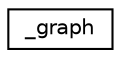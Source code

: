 digraph "Graphical Class Hierarchy"
{
  edge [fontname="Helvetica",fontsize="10",labelfontname="Helvetica",labelfontsize="10"];
  node [fontname="Helvetica",fontsize="10",shape=record];
  rankdir="LR";
  Node1 [label="_graph",height=0.2,width=0.4,color="black", fillcolor="white", style="filled",URL="$struct__graph.html"];
}
